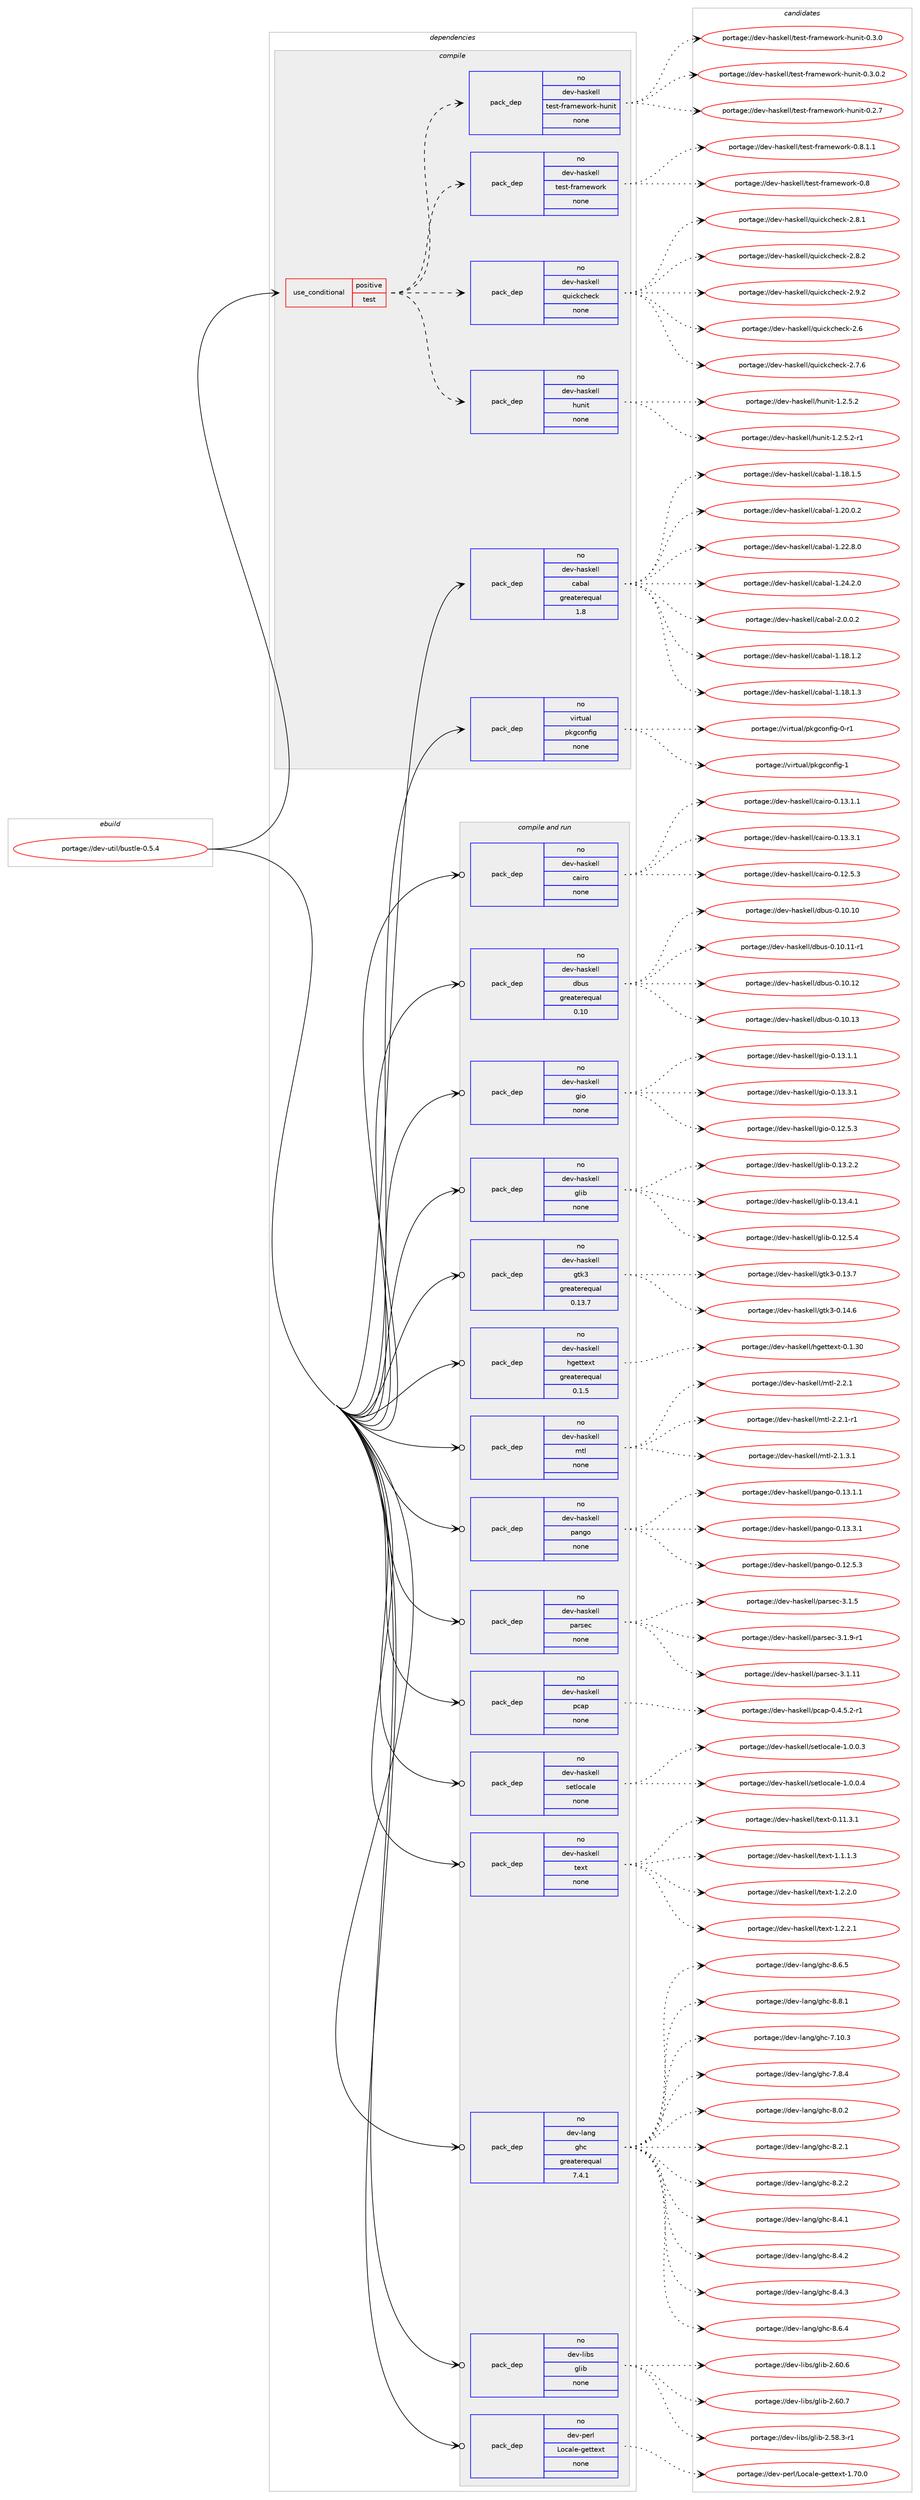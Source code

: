 digraph prolog {

# *************
# Graph options
# *************

newrank=true;
concentrate=true;
compound=true;
graph [rankdir=LR,fontname=Helvetica,fontsize=10,ranksep=1.5];#, ranksep=2.5, nodesep=0.2];
edge  [arrowhead=vee];
node  [fontname=Helvetica,fontsize=10];

# **********
# The ebuild
# **********

subgraph cluster_leftcol {
color=gray;
rank=same;
label=<<i>ebuild</i>>;
id [label="portage://dev-util/bustle-0.5.4", color=red, width=4, href="../dev-util/bustle-0.5.4.svg"];
}

# ****************
# The dependencies
# ****************

subgraph cluster_midcol {
color=gray;
label=<<i>dependencies</i>>;
subgraph cluster_compile {
fillcolor="#eeeeee";
style=filled;
label=<<i>compile</i>>;
subgraph cond70525 {
dependency259742 [label=<<TABLE BORDER="0" CELLBORDER="1" CELLSPACING="0" CELLPADDING="4"><TR><TD ROWSPAN="3" CELLPADDING="10">use_conditional</TD></TR><TR><TD>positive</TD></TR><TR><TD>test</TD></TR></TABLE>>, shape=none, color=red];
subgraph pack185596 {
dependency259743 [label=<<TABLE BORDER="0" CELLBORDER="1" CELLSPACING="0" CELLPADDING="4" WIDTH="220"><TR><TD ROWSPAN="6" CELLPADDING="30">pack_dep</TD></TR><TR><TD WIDTH="110">no</TD></TR><TR><TD>dev-haskell</TD></TR><TR><TD>hunit</TD></TR><TR><TD>none</TD></TR><TR><TD></TD></TR></TABLE>>, shape=none, color=blue];
}
dependency259742:e -> dependency259743:w [weight=20,style="dashed",arrowhead="vee"];
subgraph pack185597 {
dependency259744 [label=<<TABLE BORDER="0" CELLBORDER="1" CELLSPACING="0" CELLPADDING="4" WIDTH="220"><TR><TD ROWSPAN="6" CELLPADDING="30">pack_dep</TD></TR><TR><TD WIDTH="110">no</TD></TR><TR><TD>dev-haskell</TD></TR><TR><TD>quickcheck</TD></TR><TR><TD>none</TD></TR><TR><TD></TD></TR></TABLE>>, shape=none, color=blue];
}
dependency259742:e -> dependency259744:w [weight=20,style="dashed",arrowhead="vee"];
subgraph pack185598 {
dependency259745 [label=<<TABLE BORDER="0" CELLBORDER="1" CELLSPACING="0" CELLPADDING="4" WIDTH="220"><TR><TD ROWSPAN="6" CELLPADDING="30">pack_dep</TD></TR><TR><TD WIDTH="110">no</TD></TR><TR><TD>dev-haskell</TD></TR><TR><TD>test-framework</TD></TR><TR><TD>none</TD></TR><TR><TD></TD></TR></TABLE>>, shape=none, color=blue];
}
dependency259742:e -> dependency259745:w [weight=20,style="dashed",arrowhead="vee"];
subgraph pack185599 {
dependency259746 [label=<<TABLE BORDER="0" CELLBORDER="1" CELLSPACING="0" CELLPADDING="4" WIDTH="220"><TR><TD ROWSPAN="6" CELLPADDING="30">pack_dep</TD></TR><TR><TD WIDTH="110">no</TD></TR><TR><TD>dev-haskell</TD></TR><TR><TD>test-framework-hunit</TD></TR><TR><TD>none</TD></TR><TR><TD></TD></TR></TABLE>>, shape=none, color=blue];
}
dependency259742:e -> dependency259746:w [weight=20,style="dashed",arrowhead="vee"];
}
id:e -> dependency259742:w [weight=20,style="solid",arrowhead="vee"];
subgraph pack185600 {
dependency259747 [label=<<TABLE BORDER="0" CELLBORDER="1" CELLSPACING="0" CELLPADDING="4" WIDTH="220"><TR><TD ROWSPAN="6" CELLPADDING="30">pack_dep</TD></TR><TR><TD WIDTH="110">no</TD></TR><TR><TD>dev-haskell</TD></TR><TR><TD>cabal</TD></TR><TR><TD>greaterequal</TD></TR><TR><TD>1.8</TD></TR></TABLE>>, shape=none, color=blue];
}
id:e -> dependency259747:w [weight=20,style="solid",arrowhead="vee"];
subgraph pack185601 {
dependency259748 [label=<<TABLE BORDER="0" CELLBORDER="1" CELLSPACING="0" CELLPADDING="4" WIDTH="220"><TR><TD ROWSPAN="6" CELLPADDING="30">pack_dep</TD></TR><TR><TD WIDTH="110">no</TD></TR><TR><TD>virtual</TD></TR><TR><TD>pkgconfig</TD></TR><TR><TD>none</TD></TR><TR><TD></TD></TR></TABLE>>, shape=none, color=blue];
}
id:e -> dependency259748:w [weight=20,style="solid",arrowhead="vee"];
}
subgraph cluster_compileandrun {
fillcolor="#eeeeee";
style=filled;
label=<<i>compile and run</i>>;
subgraph pack185602 {
dependency259749 [label=<<TABLE BORDER="0" CELLBORDER="1" CELLSPACING="0" CELLPADDING="4" WIDTH="220"><TR><TD ROWSPAN="6" CELLPADDING="30">pack_dep</TD></TR><TR><TD WIDTH="110">no</TD></TR><TR><TD>dev-haskell</TD></TR><TR><TD>cairo</TD></TR><TR><TD>none</TD></TR><TR><TD></TD></TR></TABLE>>, shape=none, color=blue];
}
id:e -> dependency259749:w [weight=20,style="solid",arrowhead="odotvee"];
subgraph pack185603 {
dependency259750 [label=<<TABLE BORDER="0" CELLBORDER="1" CELLSPACING="0" CELLPADDING="4" WIDTH="220"><TR><TD ROWSPAN="6" CELLPADDING="30">pack_dep</TD></TR><TR><TD WIDTH="110">no</TD></TR><TR><TD>dev-haskell</TD></TR><TR><TD>dbus</TD></TR><TR><TD>greaterequal</TD></TR><TR><TD>0.10</TD></TR></TABLE>>, shape=none, color=blue];
}
id:e -> dependency259750:w [weight=20,style="solid",arrowhead="odotvee"];
subgraph pack185604 {
dependency259751 [label=<<TABLE BORDER="0" CELLBORDER="1" CELLSPACING="0" CELLPADDING="4" WIDTH="220"><TR><TD ROWSPAN="6" CELLPADDING="30">pack_dep</TD></TR><TR><TD WIDTH="110">no</TD></TR><TR><TD>dev-haskell</TD></TR><TR><TD>gio</TD></TR><TR><TD>none</TD></TR><TR><TD></TD></TR></TABLE>>, shape=none, color=blue];
}
id:e -> dependency259751:w [weight=20,style="solid",arrowhead="odotvee"];
subgraph pack185605 {
dependency259752 [label=<<TABLE BORDER="0" CELLBORDER="1" CELLSPACING="0" CELLPADDING="4" WIDTH="220"><TR><TD ROWSPAN="6" CELLPADDING="30">pack_dep</TD></TR><TR><TD WIDTH="110">no</TD></TR><TR><TD>dev-haskell</TD></TR><TR><TD>glib</TD></TR><TR><TD>none</TD></TR><TR><TD></TD></TR></TABLE>>, shape=none, color=blue];
}
id:e -> dependency259752:w [weight=20,style="solid",arrowhead="odotvee"];
subgraph pack185606 {
dependency259753 [label=<<TABLE BORDER="0" CELLBORDER="1" CELLSPACING="0" CELLPADDING="4" WIDTH="220"><TR><TD ROWSPAN="6" CELLPADDING="30">pack_dep</TD></TR><TR><TD WIDTH="110">no</TD></TR><TR><TD>dev-haskell</TD></TR><TR><TD>gtk3</TD></TR><TR><TD>greaterequal</TD></TR><TR><TD>0.13.7</TD></TR></TABLE>>, shape=none, color=blue];
}
id:e -> dependency259753:w [weight=20,style="solid",arrowhead="odotvee"];
subgraph pack185607 {
dependency259754 [label=<<TABLE BORDER="0" CELLBORDER="1" CELLSPACING="0" CELLPADDING="4" WIDTH="220"><TR><TD ROWSPAN="6" CELLPADDING="30">pack_dep</TD></TR><TR><TD WIDTH="110">no</TD></TR><TR><TD>dev-haskell</TD></TR><TR><TD>hgettext</TD></TR><TR><TD>greaterequal</TD></TR><TR><TD>0.1.5</TD></TR></TABLE>>, shape=none, color=blue];
}
id:e -> dependency259754:w [weight=20,style="solid",arrowhead="odotvee"];
subgraph pack185608 {
dependency259755 [label=<<TABLE BORDER="0" CELLBORDER="1" CELLSPACING="0" CELLPADDING="4" WIDTH="220"><TR><TD ROWSPAN="6" CELLPADDING="30">pack_dep</TD></TR><TR><TD WIDTH="110">no</TD></TR><TR><TD>dev-haskell</TD></TR><TR><TD>mtl</TD></TR><TR><TD>none</TD></TR><TR><TD></TD></TR></TABLE>>, shape=none, color=blue];
}
id:e -> dependency259755:w [weight=20,style="solid",arrowhead="odotvee"];
subgraph pack185609 {
dependency259756 [label=<<TABLE BORDER="0" CELLBORDER="1" CELLSPACING="0" CELLPADDING="4" WIDTH="220"><TR><TD ROWSPAN="6" CELLPADDING="30">pack_dep</TD></TR><TR><TD WIDTH="110">no</TD></TR><TR><TD>dev-haskell</TD></TR><TR><TD>pango</TD></TR><TR><TD>none</TD></TR><TR><TD></TD></TR></TABLE>>, shape=none, color=blue];
}
id:e -> dependency259756:w [weight=20,style="solid",arrowhead="odotvee"];
subgraph pack185610 {
dependency259757 [label=<<TABLE BORDER="0" CELLBORDER="1" CELLSPACING="0" CELLPADDING="4" WIDTH="220"><TR><TD ROWSPAN="6" CELLPADDING="30">pack_dep</TD></TR><TR><TD WIDTH="110">no</TD></TR><TR><TD>dev-haskell</TD></TR><TR><TD>parsec</TD></TR><TR><TD>none</TD></TR><TR><TD></TD></TR></TABLE>>, shape=none, color=blue];
}
id:e -> dependency259757:w [weight=20,style="solid",arrowhead="odotvee"];
subgraph pack185611 {
dependency259758 [label=<<TABLE BORDER="0" CELLBORDER="1" CELLSPACING="0" CELLPADDING="4" WIDTH="220"><TR><TD ROWSPAN="6" CELLPADDING="30">pack_dep</TD></TR><TR><TD WIDTH="110">no</TD></TR><TR><TD>dev-haskell</TD></TR><TR><TD>pcap</TD></TR><TR><TD>none</TD></TR><TR><TD></TD></TR></TABLE>>, shape=none, color=blue];
}
id:e -> dependency259758:w [weight=20,style="solid",arrowhead="odotvee"];
subgraph pack185612 {
dependency259759 [label=<<TABLE BORDER="0" CELLBORDER="1" CELLSPACING="0" CELLPADDING="4" WIDTH="220"><TR><TD ROWSPAN="6" CELLPADDING="30">pack_dep</TD></TR><TR><TD WIDTH="110">no</TD></TR><TR><TD>dev-haskell</TD></TR><TR><TD>setlocale</TD></TR><TR><TD>none</TD></TR><TR><TD></TD></TR></TABLE>>, shape=none, color=blue];
}
id:e -> dependency259759:w [weight=20,style="solid",arrowhead="odotvee"];
subgraph pack185613 {
dependency259760 [label=<<TABLE BORDER="0" CELLBORDER="1" CELLSPACING="0" CELLPADDING="4" WIDTH="220"><TR><TD ROWSPAN="6" CELLPADDING="30">pack_dep</TD></TR><TR><TD WIDTH="110">no</TD></TR><TR><TD>dev-haskell</TD></TR><TR><TD>text</TD></TR><TR><TD>none</TD></TR><TR><TD></TD></TR></TABLE>>, shape=none, color=blue];
}
id:e -> dependency259760:w [weight=20,style="solid",arrowhead="odotvee"];
subgraph pack185614 {
dependency259761 [label=<<TABLE BORDER="0" CELLBORDER="1" CELLSPACING="0" CELLPADDING="4" WIDTH="220"><TR><TD ROWSPAN="6" CELLPADDING="30">pack_dep</TD></TR><TR><TD WIDTH="110">no</TD></TR><TR><TD>dev-lang</TD></TR><TR><TD>ghc</TD></TR><TR><TD>greaterequal</TD></TR><TR><TD>7.4.1</TD></TR></TABLE>>, shape=none, color=blue];
}
id:e -> dependency259761:w [weight=20,style="solid",arrowhead="odotvee"];
subgraph pack185615 {
dependency259762 [label=<<TABLE BORDER="0" CELLBORDER="1" CELLSPACING="0" CELLPADDING="4" WIDTH="220"><TR><TD ROWSPAN="6" CELLPADDING="30">pack_dep</TD></TR><TR><TD WIDTH="110">no</TD></TR><TR><TD>dev-libs</TD></TR><TR><TD>glib</TD></TR><TR><TD>none</TD></TR><TR><TD></TD></TR></TABLE>>, shape=none, color=blue];
}
id:e -> dependency259762:w [weight=20,style="solid",arrowhead="odotvee"];
subgraph pack185616 {
dependency259763 [label=<<TABLE BORDER="0" CELLBORDER="1" CELLSPACING="0" CELLPADDING="4" WIDTH="220"><TR><TD ROWSPAN="6" CELLPADDING="30">pack_dep</TD></TR><TR><TD WIDTH="110">no</TD></TR><TR><TD>dev-perl</TD></TR><TR><TD>Locale-gettext</TD></TR><TR><TD>none</TD></TR><TR><TD></TD></TR></TABLE>>, shape=none, color=blue];
}
id:e -> dependency259763:w [weight=20,style="solid",arrowhead="odotvee"];
}
subgraph cluster_run {
fillcolor="#eeeeee";
style=filled;
label=<<i>run</i>>;
}
}

# **************
# The candidates
# **************

subgraph cluster_choices {
rank=same;
color=gray;
label=<<i>candidates</i>>;

subgraph choice185596 {
color=black;
nodesep=1;
choiceportage1001011184510497115107101108108471041171101051164549465046534650 [label="portage://dev-haskell/hunit-1.2.5.2", color=red, width=4,href="../dev-haskell/hunit-1.2.5.2.svg"];
choiceportage10010111845104971151071011081084710411711010511645494650465346504511449 [label="portage://dev-haskell/hunit-1.2.5.2-r1", color=red, width=4,href="../dev-haskell/hunit-1.2.5.2-r1.svg"];
dependency259743:e -> choiceportage1001011184510497115107101108108471041171101051164549465046534650:w [style=dotted,weight="100"];
dependency259743:e -> choiceportage10010111845104971151071011081084710411711010511645494650465346504511449:w [style=dotted,weight="100"];
}
subgraph choice185597 {
color=black;
nodesep=1;
choiceportage10010111845104971151071011081084711311710599107991041019910745504654 [label="portage://dev-haskell/quickcheck-2.6", color=red, width=4,href="../dev-haskell/quickcheck-2.6.svg"];
choiceportage100101118451049711510710110810847113117105991079910410199107455046554654 [label="portage://dev-haskell/quickcheck-2.7.6", color=red, width=4,href="../dev-haskell/quickcheck-2.7.6.svg"];
choiceportage100101118451049711510710110810847113117105991079910410199107455046564649 [label="portage://dev-haskell/quickcheck-2.8.1", color=red, width=4,href="../dev-haskell/quickcheck-2.8.1.svg"];
choiceportage100101118451049711510710110810847113117105991079910410199107455046564650 [label="portage://dev-haskell/quickcheck-2.8.2", color=red, width=4,href="../dev-haskell/quickcheck-2.8.2.svg"];
choiceportage100101118451049711510710110810847113117105991079910410199107455046574650 [label="portage://dev-haskell/quickcheck-2.9.2", color=red, width=4,href="../dev-haskell/quickcheck-2.9.2.svg"];
dependency259744:e -> choiceportage10010111845104971151071011081084711311710599107991041019910745504654:w [style=dotted,weight="100"];
dependency259744:e -> choiceportage100101118451049711510710110810847113117105991079910410199107455046554654:w [style=dotted,weight="100"];
dependency259744:e -> choiceportage100101118451049711510710110810847113117105991079910410199107455046564649:w [style=dotted,weight="100"];
dependency259744:e -> choiceportage100101118451049711510710110810847113117105991079910410199107455046564650:w [style=dotted,weight="100"];
dependency259744:e -> choiceportage100101118451049711510710110810847113117105991079910410199107455046574650:w [style=dotted,weight="100"];
}
subgraph choice185598 {
color=black;
nodesep=1;
choiceportage100101118451049711510710110810847116101115116451021149710910111911111410745484656 [label="portage://dev-haskell/test-framework-0.8", color=red, width=4,href="../dev-haskell/test-framework-0.8.svg"];
choiceportage10010111845104971151071011081084711610111511645102114971091011191111141074548465646494649 [label="portage://dev-haskell/test-framework-0.8.1.1", color=red, width=4,href="../dev-haskell/test-framework-0.8.1.1.svg"];
dependency259745:e -> choiceportage100101118451049711510710110810847116101115116451021149710910111911111410745484656:w [style=dotted,weight="100"];
dependency259745:e -> choiceportage10010111845104971151071011081084711610111511645102114971091011191111141074548465646494649:w [style=dotted,weight="100"];
}
subgraph choice185599 {
color=black;
nodesep=1;
choiceportage100101118451049711510710110810847116101115116451021149710910111911111410745104117110105116454846504655 [label="portage://dev-haskell/test-framework-hunit-0.2.7", color=red, width=4,href="../dev-haskell/test-framework-hunit-0.2.7.svg"];
choiceportage100101118451049711510710110810847116101115116451021149710910111911111410745104117110105116454846514648 [label="portage://dev-haskell/test-framework-hunit-0.3.0", color=red, width=4,href="../dev-haskell/test-framework-hunit-0.3.0.svg"];
choiceportage1001011184510497115107101108108471161011151164510211497109101119111114107451041171101051164548465146484650 [label="portage://dev-haskell/test-framework-hunit-0.3.0.2", color=red, width=4,href="../dev-haskell/test-framework-hunit-0.3.0.2.svg"];
dependency259746:e -> choiceportage100101118451049711510710110810847116101115116451021149710910111911111410745104117110105116454846504655:w [style=dotted,weight="100"];
dependency259746:e -> choiceportage100101118451049711510710110810847116101115116451021149710910111911111410745104117110105116454846514648:w [style=dotted,weight="100"];
dependency259746:e -> choiceportage1001011184510497115107101108108471161011151164510211497109101119111114107451041171101051164548465146484650:w [style=dotted,weight="100"];
}
subgraph choice185600 {
color=black;
nodesep=1;
choiceportage10010111845104971151071011081084799979897108454946495646494650 [label="portage://dev-haskell/cabal-1.18.1.2", color=red, width=4,href="../dev-haskell/cabal-1.18.1.2.svg"];
choiceportage10010111845104971151071011081084799979897108454946495646494651 [label="portage://dev-haskell/cabal-1.18.1.3", color=red, width=4,href="../dev-haskell/cabal-1.18.1.3.svg"];
choiceportage10010111845104971151071011081084799979897108454946495646494653 [label="portage://dev-haskell/cabal-1.18.1.5", color=red, width=4,href="../dev-haskell/cabal-1.18.1.5.svg"];
choiceportage10010111845104971151071011081084799979897108454946504846484650 [label="portage://dev-haskell/cabal-1.20.0.2", color=red, width=4,href="../dev-haskell/cabal-1.20.0.2.svg"];
choiceportage10010111845104971151071011081084799979897108454946505046564648 [label="portage://dev-haskell/cabal-1.22.8.0", color=red, width=4,href="../dev-haskell/cabal-1.22.8.0.svg"];
choiceportage10010111845104971151071011081084799979897108454946505246504648 [label="portage://dev-haskell/cabal-1.24.2.0", color=red, width=4,href="../dev-haskell/cabal-1.24.2.0.svg"];
choiceportage100101118451049711510710110810847999798971084550464846484650 [label="portage://dev-haskell/cabal-2.0.0.2", color=red, width=4,href="../dev-haskell/cabal-2.0.0.2.svg"];
dependency259747:e -> choiceportage10010111845104971151071011081084799979897108454946495646494650:w [style=dotted,weight="100"];
dependency259747:e -> choiceportage10010111845104971151071011081084799979897108454946495646494651:w [style=dotted,weight="100"];
dependency259747:e -> choiceportage10010111845104971151071011081084799979897108454946495646494653:w [style=dotted,weight="100"];
dependency259747:e -> choiceportage10010111845104971151071011081084799979897108454946504846484650:w [style=dotted,weight="100"];
dependency259747:e -> choiceportage10010111845104971151071011081084799979897108454946505046564648:w [style=dotted,weight="100"];
dependency259747:e -> choiceportage10010111845104971151071011081084799979897108454946505246504648:w [style=dotted,weight="100"];
dependency259747:e -> choiceportage100101118451049711510710110810847999798971084550464846484650:w [style=dotted,weight="100"];
}
subgraph choice185601 {
color=black;
nodesep=1;
choiceportage11810511411611797108471121071039911111010210510345484511449 [label="portage://virtual/pkgconfig-0-r1", color=red, width=4,href="../virtual/pkgconfig-0-r1.svg"];
choiceportage1181051141161179710847112107103991111101021051034549 [label="portage://virtual/pkgconfig-1", color=red, width=4,href="../virtual/pkgconfig-1.svg"];
dependency259748:e -> choiceportage11810511411611797108471121071039911111010210510345484511449:w [style=dotted,weight="100"];
dependency259748:e -> choiceportage1181051141161179710847112107103991111101021051034549:w [style=dotted,weight="100"];
}
subgraph choice185602 {
color=black;
nodesep=1;
choiceportage1001011184510497115107101108108479997105114111454846495046534651 [label="portage://dev-haskell/cairo-0.12.5.3", color=red, width=4,href="../dev-haskell/cairo-0.12.5.3.svg"];
choiceportage1001011184510497115107101108108479997105114111454846495146494649 [label="portage://dev-haskell/cairo-0.13.1.1", color=red, width=4,href="../dev-haskell/cairo-0.13.1.1.svg"];
choiceportage1001011184510497115107101108108479997105114111454846495146514649 [label="portage://dev-haskell/cairo-0.13.3.1", color=red, width=4,href="../dev-haskell/cairo-0.13.3.1.svg"];
dependency259749:e -> choiceportage1001011184510497115107101108108479997105114111454846495046534651:w [style=dotted,weight="100"];
dependency259749:e -> choiceportage1001011184510497115107101108108479997105114111454846495146494649:w [style=dotted,weight="100"];
dependency259749:e -> choiceportage1001011184510497115107101108108479997105114111454846495146514649:w [style=dotted,weight="100"];
}
subgraph choice185603 {
color=black;
nodesep=1;
choiceportage100101118451049711510710110810847100981171154548464948464948 [label="portage://dev-haskell/dbus-0.10.10", color=red, width=4,href="../dev-haskell/dbus-0.10.10.svg"];
choiceportage1001011184510497115107101108108471009811711545484649484649494511449 [label="portage://dev-haskell/dbus-0.10.11-r1", color=red, width=4,href="../dev-haskell/dbus-0.10.11-r1.svg"];
choiceportage100101118451049711510710110810847100981171154548464948464950 [label="portage://dev-haskell/dbus-0.10.12", color=red, width=4,href="../dev-haskell/dbus-0.10.12.svg"];
choiceportage100101118451049711510710110810847100981171154548464948464951 [label="portage://dev-haskell/dbus-0.10.13", color=red, width=4,href="../dev-haskell/dbus-0.10.13.svg"];
dependency259750:e -> choiceportage100101118451049711510710110810847100981171154548464948464948:w [style=dotted,weight="100"];
dependency259750:e -> choiceportage1001011184510497115107101108108471009811711545484649484649494511449:w [style=dotted,weight="100"];
dependency259750:e -> choiceportage100101118451049711510710110810847100981171154548464948464950:w [style=dotted,weight="100"];
dependency259750:e -> choiceportage100101118451049711510710110810847100981171154548464948464951:w [style=dotted,weight="100"];
}
subgraph choice185604 {
color=black;
nodesep=1;
choiceportage100101118451049711510710110810847103105111454846495046534651 [label="portage://dev-haskell/gio-0.12.5.3", color=red, width=4,href="../dev-haskell/gio-0.12.5.3.svg"];
choiceportage100101118451049711510710110810847103105111454846495146494649 [label="portage://dev-haskell/gio-0.13.1.1", color=red, width=4,href="../dev-haskell/gio-0.13.1.1.svg"];
choiceportage100101118451049711510710110810847103105111454846495146514649 [label="portage://dev-haskell/gio-0.13.3.1", color=red, width=4,href="../dev-haskell/gio-0.13.3.1.svg"];
dependency259751:e -> choiceportage100101118451049711510710110810847103105111454846495046534651:w [style=dotted,weight="100"];
dependency259751:e -> choiceportage100101118451049711510710110810847103105111454846495146494649:w [style=dotted,weight="100"];
dependency259751:e -> choiceportage100101118451049711510710110810847103105111454846495146514649:w [style=dotted,weight="100"];
}
subgraph choice185605 {
color=black;
nodesep=1;
choiceportage10010111845104971151071011081084710310810598454846495046534652 [label="portage://dev-haskell/glib-0.12.5.4", color=red, width=4,href="../dev-haskell/glib-0.12.5.4.svg"];
choiceportage10010111845104971151071011081084710310810598454846495146504650 [label="portage://dev-haskell/glib-0.13.2.2", color=red, width=4,href="../dev-haskell/glib-0.13.2.2.svg"];
choiceportage10010111845104971151071011081084710310810598454846495146524649 [label="portage://dev-haskell/glib-0.13.4.1", color=red, width=4,href="../dev-haskell/glib-0.13.4.1.svg"];
dependency259752:e -> choiceportage10010111845104971151071011081084710310810598454846495046534652:w [style=dotted,weight="100"];
dependency259752:e -> choiceportage10010111845104971151071011081084710310810598454846495146504650:w [style=dotted,weight="100"];
dependency259752:e -> choiceportage10010111845104971151071011081084710310810598454846495146524649:w [style=dotted,weight="100"];
}
subgraph choice185606 {
color=black;
nodesep=1;
choiceportage1001011184510497115107101108108471031161075145484649514655 [label="portage://dev-haskell/gtk3-0.13.7", color=red, width=4,href="../dev-haskell/gtk3-0.13.7.svg"];
choiceportage1001011184510497115107101108108471031161075145484649524654 [label="portage://dev-haskell/gtk3-0.14.6", color=red, width=4,href="../dev-haskell/gtk3-0.14.6.svg"];
dependency259753:e -> choiceportage1001011184510497115107101108108471031161075145484649514655:w [style=dotted,weight="100"];
dependency259753:e -> choiceportage1001011184510497115107101108108471031161075145484649524654:w [style=dotted,weight="100"];
}
subgraph choice185607 {
color=black;
nodesep=1;
choiceportage10010111845104971151071011081084710410310111611610112011645484649465148 [label="portage://dev-haskell/hgettext-0.1.30", color=red, width=4,href="../dev-haskell/hgettext-0.1.30.svg"];
dependency259754:e -> choiceportage10010111845104971151071011081084710410310111611610112011645484649465148:w [style=dotted,weight="100"];
}
subgraph choice185608 {
color=black;
nodesep=1;
choiceportage1001011184510497115107101108108471091161084550464946514649 [label="portage://dev-haskell/mtl-2.1.3.1", color=red, width=4,href="../dev-haskell/mtl-2.1.3.1.svg"];
choiceportage100101118451049711510710110810847109116108455046504649 [label="portage://dev-haskell/mtl-2.2.1", color=red, width=4,href="../dev-haskell/mtl-2.2.1.svg"];
choiceportage1001011184510497115107101108108471091161084550465046494511449 [label="portage://dev-haskell/mtl-2.2.1-r1", color=red, width=4,href="../dev-haskell/mtl-2.2.1-r1.svg"];
dependency259755:e -> choiceportage1001011184510497115107101108108471091161084550464946514649:w [style=dotted,weight="100"];
dependency259755:e -> choiceportage100101118451049711510710110810847109116108455046504649:w [style=dotted,weight="100"];
dependency259755:e -> choiceportage1001011184510497115107101108108471091161084550465046494511449:w [style=dotted,weight="100"];
}
subgraph choice185609 {
color=black;
nodesep=1;
choiceportage10010111845104971151071011081084711297110103111454846495046534651 [label="portage://dev-haskell/pango-0.12.5.3", color=red, width=4,href="../dev-haskell/pango-0.12.5.3.svg"];
choiceportage10010111845104971151071011081084711297110103111454846495146494649 [label="portage://dev-haskell/pango-0.13.1.1", color=red, width=4,href="../dev-haskell/pango-0.13.1.1.svg"];
choiceportage10010111845104971151071011081084711297110103111454846495146514649 [label="portage://dev-haskell/pango-0.13.3.1", color=red, width=4,href="../dev-haskell/pango-0.13.3.1.svg"];
dependency259756:e -> choiceportage10010111845104971151071011081084711297110103111454846495046534651:w [style=dotted,weight="100"];
dependency259756:e -> choiceportage10010111845104971151071011081084711297110103111454846495146494649:w [style=dotted,weight="100"];
dependency259756:e -> choiceportage10010111845104971151071011081084711297110103111454846495146514649:w [style=dotted,weight="100"];
}
subgraph choice185610 {
color=black;
nodesep=1;
choiceportage100101118451049711510710110810847112971141151019945514649464949 [label="portage://dev-haskell/parsec-3.1.11", color=red, width=4,href="../dev-haskell/parsec-3.1.11.svg"];
choiceportage1001011184510497115107101108108471129711411510199455146494653 [label="portage://dev-haskell/parsec-3.1.5", color=red, width=4,href="../dev-haskell/parsec-3.1.5.svg"];
choiceportage10010111845104971151071011081084711297114115101994551464946574511449 [label="portage://dev-haskell/parsec-3.1.9-r1", color=red, width=4,href="../dev-haskell/parsec-3.1.9-r1.svg"];
dependency259757:e -> choiceportage100101118451049711510710110810847112971141151019945514649464949:w [style=dotted,weight="100"];
dependency259757:e -> choiceportage1001011184510497115107101108108471129711411510199455146494653:w [style=dotted,weight="100"];
dependency259757:e -> choiceportage10010111845104971151071011081084711297114115101994551464946574511449:w [style=dotted,weight="100"];
}
subgraph choice185611 {
color=black;
nodesep=1;
choiceportage100101118451049711510710110810847112999711245484652465346504511449 [label="portage://dev-haskell/pcap-0.4.5.2-r1", color=red, width=4,href="../dev-haskell/pcap-0.4.5.2-r1.svg"];
dependency259758:e -> choiceportage100101118451049711510710110810847112999711245484652465346504511449:w [style=dotted,weight="100"];
}
subgraph choice185612 {
color=black;
nodesep=1;
choiceportage10010111845104971151071011081084711510111610811199971081014549464846484651 [label="portage://dev-haskell/setlocale-1.0.0.3", color=red, width=4,href="../dev-haskell/setlocale-1.0.0.3.svg"];
choiceportage10010111845104971151071011081084711510111610811199971081014549464846484652 [label="portage://dev-haskell/setlocale-1.0.0.4", color=red, width=4,href="../dev-haskell/setlocale-1.0.0.4.svg"];
dependency259759:e -> choiceportage10010111845104971151071011081084711510111610811199971081014549464846484651:w [style=dotted,weight="100"];
dependency259759:e -> choiceportage10010111845104971151071011081084711510111610811199971081014549464846484652:w [style=dotted,weight="100"];
}
subgraph choice185613 {
color=black;
nodesep=1;
choiceportage100101118451049711510710110810847116101120116454846494946514649 [label="portage://dev-haskell/text-0.11.3.1", color=red, width=4,href="../dev-haskell/text-0.11.3.1.svg"];
choiceportage1001011184510497115107101108108471161011201164549464946494651 [label="portage://dev-haskell/text-1.1.1.3", color=red, width=4,href="../dev-haskell/text-1.1.1.3.svg"];
choiceportage1001011184510497115107101108108471161011201164549465046504648 [label="portage://dev-haskell/text-1.2.2.0", color=red, width=4,href="../dev-haskell/text-1.2.2.0.svg"];
choiceportage1001011184510497115107101108108471161011201164549465046504649 [label="portage://dev-haskell/text-1.2.2.1", color=red, width=4,href="../dev-haskell/text-1.2.2.1.svg"];
dependency259760:e -> choiceportage100101118451049711510710110810847116101120116454846494946514649:w [style=dotted,weight="100"];
dependency259760:e -> choiceportage1001011184510497115107101108108471161011201164549464946494651:w [style=dotted,weight="100"];
dependency259760:e -> choiceportage1001011184510497115107101108108471161011201164549465046504648:w [style=dotted,weight="100"];
dependency259760:e -> choiceportage1001011184510497115107101108108471161011201164549465046504649:w [style=dotted,weight="100"];
}
subgraph choice185614 {
color=black;
nodesep=1;
choiceportage1001011184510897110103471031049945554649484651 [label="portage://dev-lang/ghc-7.10.3", color=red, width=4,href="../dev-lang/ghc-7.10.3.svg"];
choiceportage10010111845108971101034710310499455546564652 [label="portage://dev-lang/ghc-7.8.4", color=red, width=4,href="../dev-lang/ghc-7.8.4.svg"];
choiceportage10010111845108971101034710310499455646484650 [label="portage://dev-lang/ghc-8.0.2", color=red, width=4,href="../dev-lang/ghc-8.0.2.svg"];
choiceportage10010111845108971101034710310499455646504649 [label="portage://dev-lang/ghc-8.2.1", color=red, width=4,href="../dev-lang/ghc-8.2.1.svg"];
choiceportage10010111845108971101034710310499455646504650 [label="portage://dev-lang/ghc-8.2.2", color=red, width=4,href="../dev-lang/ghc-8.2.2.svg"];
choiceportage10010111845108971101034710310499455646524649 [label="portage://dev-lang/ghc-8.4.1", color=red, width=4,href="../dev-lang/ghc-8.4.1.svg"];
choiceportage10010111845108971101034710310499455646524650 [label="portage://dev-lang/ghc-8.4.2", color=red, width=4,href="../dev-lang/ghc-8.4.2.svg"];
choiceportage10010111845108971101034710310499455646524651 [label="portage://dev-lang/ghc-8.4.3", color=red, width=4,href="../dev-lang/ghc-8.4.3.svg"];
choiceportage10010111845108971101034710310499455646544652 [label="portage://dev-lang/ghc-8.6.4", color=red, width=4,href="../dev-lang/ghc-8.6.4.svg"];
choiceportage10010111845108971101034710310499455646544653 [label="portage://dev-lang/ghc-8.6.5", color=red, width=4,href="../dev-lang/ghc-8.6.5.svg"];
choiceportage10010111845108971101034710310499455646564649 [label="portage://dev-lang/ghc-8.8.1", color=red, width=4,href="../dev-lang/ghc-8.8.1.svg"];
dependency259761:e -> choiceportage1001011184510897110103471031049945554649484651:w [style=dotted,weight="100"];
dependency259761:e -> choiceportage10010111845108971101034710310499455546564652:w [style=dotted,weight="100"];
dependency259761:e -> choiceportage10010111845108971101034710310499455646484650:w [style=dotted,weight="100"];
dependency259761:e -> choiceportage10010111845108971101034710310499455646504649:w [style=dotted,weight="100"];
dependency259761:e -> choiceportage10010111845108971101034710310499455646504650:w [style=dotted,weight="100"];
dependency259761:e -> choiceportage10010111845108971101034710310499455646524649:w [style=dotted,weight="100"];
dependency259761:e -> choiceportage10010111845108971101034710310499455646524650:w [style=dotted,weight="100"];
dependency259761:e -> choiceportage10010111845108971101034710310499455646524651:w [style=dotted,weight="100"];
dependency259761:e -> choiceportage10010111845108971101034710310499455646544652:w [style=dotted,weight="100"];
dependency259761:e -> choiceportage10010111845108971101034710310499455646544653:w [style=dotted,weight="100"];
dependency259761:e -> choiceportage10010111845108971101034710310499455646564649:w [style=dotted,weight="100"];
}
subgraph choice185615 {
color=black;
nodesep=1;
choiceportage10010111845108105981154710310810598455046535646514511449 [label="portage://dev-libs/glib-2.58.3-r1", color=red, width=4,href="../dev-libs/glib-2.58.3-r1.svg"];
choiceportage1001011184510810598115471031081059845504654484654 [label="portage://dev-libs/glib-2.60.6", color=red, width=4,href="../dev-libs/glib-2.60.6.svg"];
choiceportage1001011184510810598115471031081059845504654484655 [label="portage://dev-libs/glib-2.60.7", color=red, width=4,href="../dev-libs/glib-2.60.7.svg"];
dependency259762:e -> choiceportage10010111845108105981154710310810598455046535646514511449:w [style=dotted,weight="100"];
dependency259762:e -> choiceportage1001011184510810598115471031081059845504654484654:w [style=dotted,weight="100"];
dependency259762:e -> choiceportage1001011184510810598115471031081059845504654484655:w [style=dotted,weight="100"];
}
subgraph choice185616 {
color=black;
nodesep=1;
choiceportage10010111845112101114108477611199971081014510310111611610112011645494655484648 [label="portage://dev-perl/Locale-gettext-1.70.0", color=red, width=4,href="../dev-perl/Locale-gettext-1.70.0.svg"];
dependency259763:e -> choiceportage10010111845112101114108477611199971081014510310111611610112011645494655484648:w [style=dotted,weight="100"];
}
}

}
